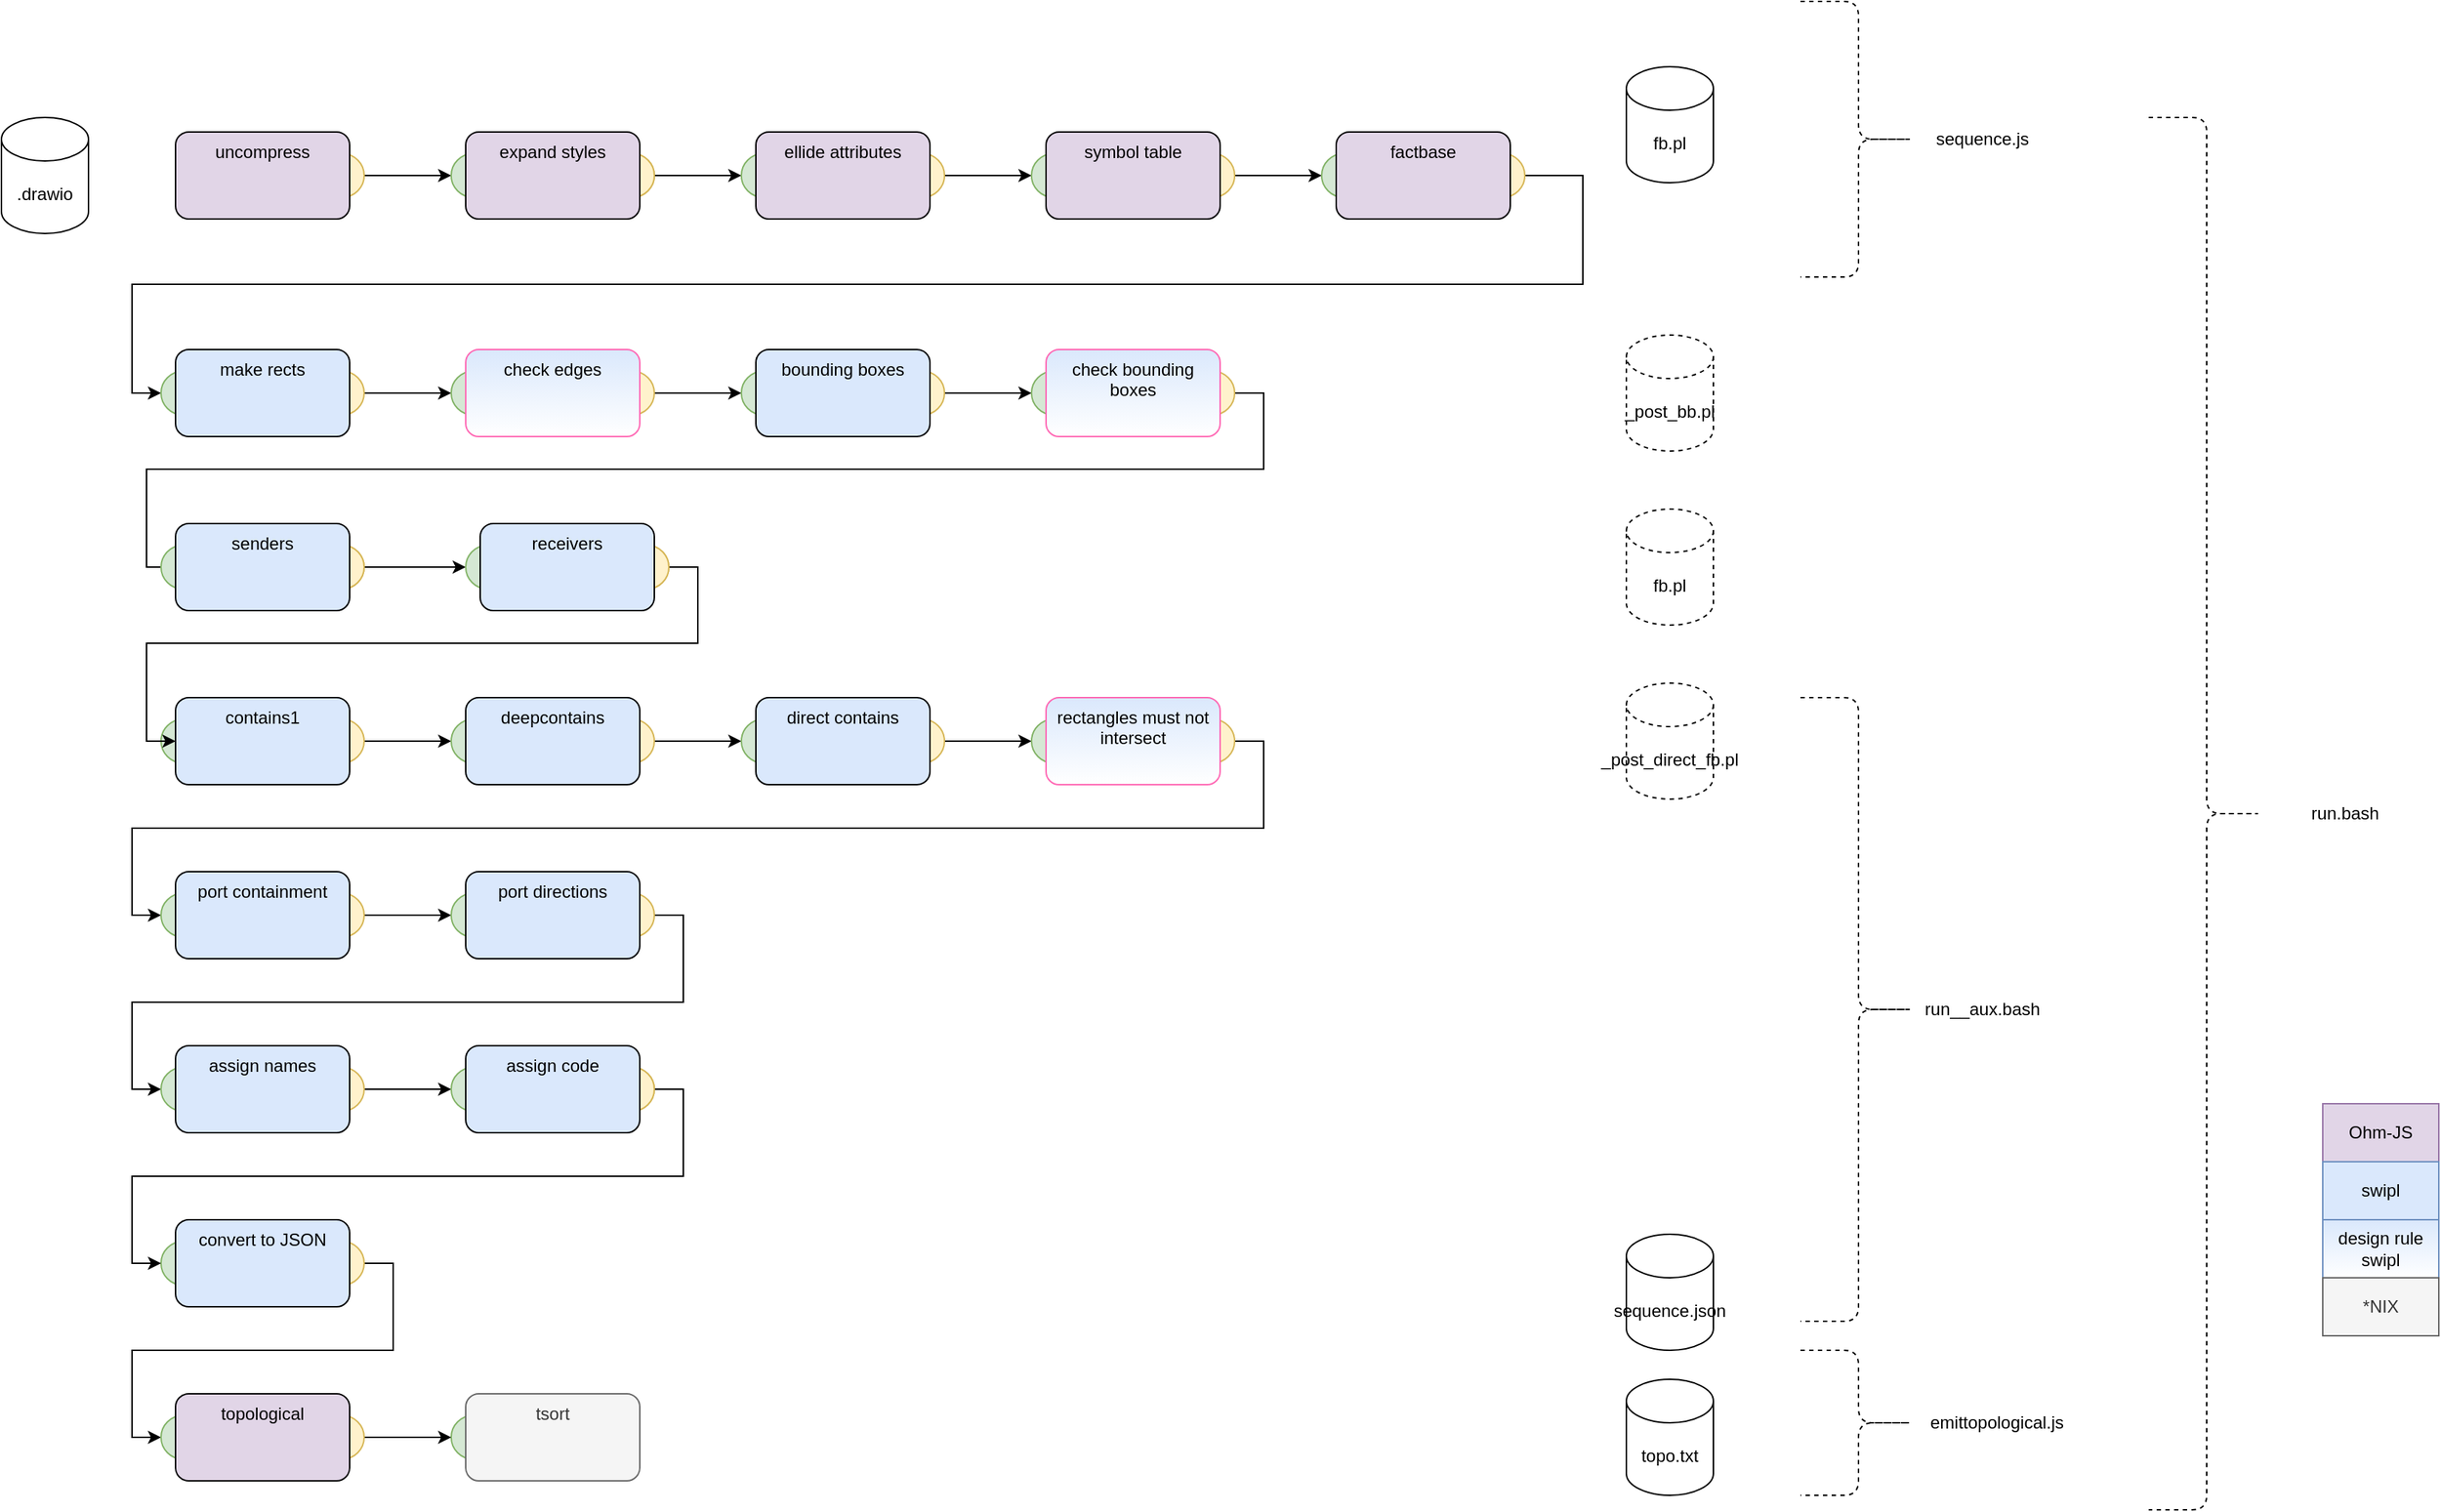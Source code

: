 <mxfile version="14.6.13" type="device"><diagram id="ZqXf5tlM1mfwnZKgCZ9A" name="Page-1"><mxGraphModel dx="1106" dy="776" grid="1" gridSize="10" guides="1" tooltips="1" connect="1" arrows="1" fold="1" page="1" pageScale="1" pageWidth="1100" pageHeight="850" math="0" shadow="0"><root><mxCell id="0"/><mxCell id="1" parent="0"/><mxCell id="-kzl4sf7YSM1qK6IzmQz-1" value=".drawio" style="shape=cylinder3;whiteSpace=wrap;html=1;boundedLbl=1;backgroundOutline=1;size=15;" parent="1" vertex="1"><mxGeometry x="80" y="160" width="60" height="80" as="geometry"/></mxCell><mxCell id="-kzl4sf7YSM1qK6IzmQz-79" style="edgeStyle=orthogonalEdgeStyle;rounded=0;orthogonalLoop=1;jettySize=auto;html=1;entryX=0;entryY=0.5;entryDx=0;entryDy=0;" parent="1" source="-kzl4sf7YSM1qK6IzmQz-3" target="-kzl4sf7YSM1qK6IzmQz-47" edge="1"><mxGeometry relative="1" as="geometry"/></mxCell><mxCell id="-kzl4sf7YSM1qK6IzmQz-78" style="edgeStyle=orthogonalEdgeStyle;rounded=0;orthogonalLoop=1;jettySize=auto;html=1;exitX=1;exitY=0.5;exitDx=0;exitDy=0;" parent="1" source="-kzl4sf7YSM1qK6IzmQz-41" target="-kzl4sf7YSM1qK6IzmQz-46" edge="1"><mxGeometry relative="1" as="geometry"/></mxCell><mxCell id="-kzl4sf7YSM1qK6IzmQz-41" value="" style="ellipse;whiteSpace=wrap;html=1;aspect=fixed;fillColor=#fff2cc;align=center;strokeColor=#d6b656;textOpacity=50;verticalAlign=top;" parent="1" vertex="1"><mxGeometry x="300" y="185" width="30" height="30" as="geometry"/></mxCell><mxCell id="-kzl4sf7YSM1qK6IzmQz-42" value="" style="ellipse;whiteSpace=wrap;html=1;aspect=fixed;fillColor=#fff2cc;align=center;strokeColor=#d6b656;textOpacity=50;verticalAlign=top;" parent="1" vertex="1"><mxGeometry x="500" y="185" width="30" height="30" as="geometry"/></mxCell><mxCell id="-kzl4sf7YSM1qK6IzmQz-81" style="edgeStyle=orthogonalEdgeStyle;rounded=0;orthogonalLoop=1;jettySize=auto;html=1;exitX=1;exitY=0.5;exitDx=0;exitDy=0;entryX=0;entryY=0.5;entryDx=0;entryDy=0;" parent="1" source="-kzl4sf7YSM1qK6IzmQz-43" target="-kzl4sf7YSM1qK6IzmQz-48" edge="1"><mxGeometry relative="1" as="geometry"/></mxCell><mxCell id="-kzl4sf7YSM1qK6IzmQz-43" value="" style="ellipse;whiteSpace=wrap;html=1;aspect=fixed;fillColor=#fff2cc;align=center;strokeColor=#d6b656;textOpacity=50;verticalAlign=top;" parent="1" vertex="1"><mxGeometry x="700" y="185" width="30" height="30" as="geometry"/></mxCell><mxCell id="22RzQ18ZJ9e8wVaJ7EEX-2" style="edgeStyle=orthogonalEdgeStyle;rounded=0;orthogonalLoop=1;jettySize=auto;html=1;exitX=1;exitY=0.5;exitDx=0;exitDy=0;entryX=0;entryY=0.5;entryDx=0;entryDy=0;" edge="1" parent="1" source="-kzl4sf7YSM1qK6IzmQz-44" target="-kzl4sf7YSM1qK6IzmQz-49"><mxGeometry relative="1" as="geometry"/></mxCell><mxCell id="-kzl4sf7YSM1qK6IzmQz-44" value="" style="ellipse;whiteSpace=wrap;html=1;aspect=fixed;fillColor=#fff2cc;align=center;strokeColor=#d6b656;textOpacity=50;verticalAlign=top;" parent="1" vertex="1"><mxGeometry x="900" y="185" width="30" height="30" as="geometry"/></mxCell><mxCell id="-kzl4sf7YSM1qK6IzmQz-100" style="edgeStyle=orthogonalEdgeStyle;rounded=0;orthogonalLoop=1;jettySize=auto;html=1;exitX=1;exitY=0.5;exitDx=0;exitDy=0;entryX=0;entryY=0.5;entryDx=0;entryDy=0;" parent="1" source="-kzl4sf7YSM1qK6IzmQz-45" target="-kzl4sf7YSM1qK6IzmQz-54" edge="1"><mxGeometry relative="1" as="geometry"><Array as="points"><mxPoint x="1170" y="200"/><mxPoint x="1170" y="275"/><mxPoint x="170" y="275"/><mxPoint x="170" y="350"/></Array></mxGeometry></mxCell><mxCell id="-kzl4sf7YSM1qK6IzmQz-45" value="" style="ellipse;whiteSpace=wrap;html=1;aspect=fixed;fillColor=#fff2cc;align=center;strokeColor=#d6b656;textOpacity=50;verticalAlign=top;" parent="1" vertex="1"><mxGeometry x="1100" y="185" width="30" height="30" as="geometry"/></mxCell><mxCell id="-kzl4sf7YSM1qK6IzmQz-46" value="" style="ellipse;whiteSpace=wrap;html=1;aspect=fixed;fillColor=#d5e8d4;align=center;strokeColor=#82b366;textOpacity=50;verticalAlign=top;" parent="1" vertex="1"><mxGeometry x="390" y="185" width="30" height="30" as="geometry"/></mxCell><mxCell id="-kzl4sf7YSM1qK6IzmQz-47" value="" style="ellipse;whiteSpace=wrap;html=1;aspect=fixed;fillColor=#d5e8d4;align=center;strokeColor=#82b366;textOpacity=50;verticalAlign=top;" parent="1" vertex="1"><mxGeometry x="590" y="185" width="30" height="30" as="geometry"/></mxCell><mxCell id="-kzl4sf7YSM1qK6IzmQz-48" value="" style="ellipse;whiteSpace=wrap;html=1;aspect=fixed;fillColor=#d5e8d4;align=center;strokeColor=#82b366;textOpacity=50;verticalAlign=top;" parent="1" vertex="1"><mxGeometry x="790" y="185" width="30" height="30" as="geometry"/></mxCell><mxCell id="-kzl4sf7YSM1qK6IzmQz-49" value="" style="ellipse;whiteSpace=wrap;html=1;aspect=fixed;fillColor=#d5e8d4;align=center;strokeColor=#82b366;textOpacity=50;verticalAlign=top;" parent="1" vertex="1"><mxGeometry x="990" y="185" width="30" height="30" as="geometry"/></mxCell><mxCell id="-kzl4sf7YSM1qK6IzmQz-83" style="edgeStyle=orthogonalEdgeStyle;rounded=0;orthogonalLoop=1;jettySize=auto;html=1;exitX=1;exitY=0.5;exitDx=0;exitDy=0;entryX=0;entryY=0.5;entryDx=0;entryDy=0;" parent="1" source="-kzl4sf7YSM1qK6IzmQz-50" target="-kzl4sf7YSM1qK6IzmQz-55" edge="1"><mxGeometry relative="1" as="geometry"/></mxCell><mxCell id="-kzl4sf7YSM1qK6IzmQz-50" value="" style="ellipse;whiteSpace=wrap;html=1;aspect=fixed;fillColor=#fff2cc;align=center;strokeColor=#d6b656;textOpacity=50;verticalAlign=top;" parent="1" vertex="1"><mxGeometry x="300" y="335" width="30" height="30" as="geometry"/></mxCell><mxCell id="-kzl4sf7YSM1qK6IzmQz-85" style="edgeStyle=orthogonalEdgeStyle;rounded=0;orthogonalLoop=1;jettySize=auto;html=1;exitX=1;exitY=0.5;exitDx=0;exitDy=0;entryX=0;entryY=0.5;entryDx=0;entryDy=0;" parent="1" source="-kzl4sf7YSM1qK6IzmQz-51" target="-kzl4sf7YSM1qK6IzmQz-56" edge="1"><mxGeometry relative="1" as="geometry"/></mxCell><mxCell id="-kzl4sf7YSM1qK6IzmQz-51" value="" style="ellipse;whiteSpace=wrap;html=1;aspect=fixed;fillColor=#fff2cc;align=center;strokeColor=#d6b656;textOpacity=50;verticalAlign=top;" parent="1" vertex="1"><mxGeometry x="500" y="335" width="30" height="30" as="geometry"/></mxCell><mxCell id="-kzl4sf7YSM1qK6IzmQz-87" style="edgeStyle=orthogonalEdgeStyle;rounded=0;orthogonalLoop=1;jettySize=auto;html=1;exitX=1;exitY=0.5;exitDx=0;exitDy=0;" parent="1" source="-kzl4sf7YSM1qK6IzmQz-52" target="-kzl4sf7YSM1qK6IzmQz-57" edge="1"><mxGeometry relative="1" as="geometry"/></mxCell><mxCell id="-kzl4sf7YSM1qK6IzmQz-52" value="" style="ellipse;whiteSpace=wrap;html=1;aspect=fixed;fillColor=#fff2cc;align=center;strokeColor=#d6b656;textOpacity=50;verticalAlign=top;" parent="1" vertex="1"><mxGeometry x="700" y="335" width="30" height="30" as="geometry"/></mxCell><mxCell id="-kzl4sf7YSM1qK6IzmQz-139" style="edgeStyle=orthogonalEdgeStyle;rounded=0;orthogonalLoop=1;jettySize=auto;html=1;exitX=1;exitY=0.5;exitDx=0;exitDy=0;entryX=0;entryY=0.5;entryDx=0;entryDy=0;" parent="1" source="-kzl4sf7YSM1qK6IzmQz-53" target="-kzl4sf7YSM1qK6IzmQz-114" edge="1"><mxGeometry relative="1" as="geometry"/></mxCell><mxCell id="-kzl4sf7YSM1qK6IzmQz-53" value="" style="ellipse;whiteSpace=wrap;html=1;aspect=fixed;fillColor=#fff2cc;align=center;strokeColor=#d6b656;textOpacity=50;verticalAlign=top;" parent="1" vertex="1"><mxGeometry x="900" y="335" width="30" height="30" as="geometry"/></mxCell><mxCell id="-kzl4sf7YSM1qK6IzmQz-54" value="" style="ellipse;whiteSpace=wrap;html=1;aspect=fixed;fillColor=#d5e8d4;align=center;strokeColor=#82b366;textOpacity=50;verticalAlign=top;" parent="1" vertex="1"><mxGeometry x="190" y="335" width="30" height="30" as="geometry"/></mxCell><mxCell id="-kzl4sf7YSM1qK6IzmQz-55" value="" style="ellipse;whiteSpace=wrap;html=1;aspect=fixed;fillColor=#d5e8d4;align=center;strokeColor=#82b366;textOpacity=50;verticalAlign=top;" parent="1" vertex="1"><mxGeometry x="390" y="335" width="30" height="30" as="geometry"/></mxCell><mxCell id="-kzl4sf7YSM1qK6IzmQz-56" value="" style="ellipse;whiteSpace=wrap;html=1;aspect=fixed;fillColor=#d5e8d4;align=center;strokeColor=#82b366;textOpacity=50;verticalAlign=top;" parent="1" vertex="1"><mxGeometry x="590" y="335" width="30" height="30" as="geometry"/></mxCell><mxCell id="-kzl4sf7YSM1qK6IzmQz-57" value="" style="ellipse;whiteSpace=wrap;html=1;aspect=fixed;fillColor=#d5e8d4;align=center;strokeColor=#82b366;textOpacity=50;verticalAlign=top;" parent="1" vertex="1"><mxGeometry x="790" y="335" width="30" height="30" as="geometry"/></mxCell><mxCell id="-kzl4sf7YSM1qK6IzmQz-88" style="edgeStyle=orthogonalEdgeStyle;rounded=0;orthogonalLoop=1;jettySize=auto;html=1;exitX=1;exitY=0.5;exitDx=0;exitDy=0;entryX=0;entryY=0.5;entryDx=0;entryDy=0;" parent="1" source="-kzl4sf7YSM1qK6IzmQz-58" target="-kzl4sf7YSM1qK6IzmQz-63" edge="1"><mxGeometry relative="1" as="geometry"/></mxCell><mxCell id="-kzl4sf7YSM1qK6IzmQz-58" value="" style="ellipse;whiteSpace=wrap;html=1;aspect=fixed;fillColor=#fff2cc;align=center;strokeColor=#d6b656;textOpacity=50;verticalAlign=top;" parent="1" vertex="1"><mxGeometry x="300" y="575" width="30" height="30" as="geometry"/></mxCell><mxCell id="-kzl4sf7YSM1qK6IzmQz-91" style="edgeStyle=orthogonalEdgeStyle;rounded=0;orthogonalLoop=1;jettySize=auto;html=1;exitX=1;exitY=0.5;exitDx=0;exitDy=0;entryX=0;entryY=0.5;entryDx=0;entryDy=0;" parent="1" source="-kzl4sf7YSM1qK6IzmQz-59" target="-kzl4sf7YSM1qK6IzmQz-64" edge="1"><mxGeometry relative="1" as="geometry"/></mxCell><mxCell id="-kzl4sf7YSM1qK6IzmQz-59" value="" style="ellipse;whiteSpace=wrap;html=1;aspect=fixed;fillColor=#fff2cc;align=center;strokeColor=#d6b656;textOpacity=50;verticalAlign=top;" parent="1" vertex="1"><mxGeometry x="500" y="575" width="30" height="30" as="geometry"/></mxCell><mxCell id="-kzl4sf7YSM1qK6IzmQz-92" style="edgeStyle=orthogonalEdgeStyle;rounded=0;orthogonalLoop=1;jettySize=auto;html=1;exitX=1;exitY=0.5;exitDx=0;exitDy=0;entryX=0;entryY=0.5;entryDx=0;entryDy=0;" parent="1" source="-kzl4sf7YSM1qK6IzmQz-60" target="-kzl4sf7YSM1qK6IzmQz-65" edge="1"><mxGeometry relative="1" as="geometry"/></mxCell><mxCell id="-kzl4sf7YSM1qK6IzmQz-60" value="" style="ellipse;whiteSpace=wrap;html=1;aspect=fixed;fillColor=#fff2cc;align=center;strokeColor=#d6b656;textOpacity=50;verticalAlign=top;" parent="1" vertex="1"><mxGeometry x="700" y="575" width="30" height="30" as="geometry"/></mxCell><mxCell id="-kzl4sf7YSM1qK6IzmQz-98" style="edgeStyle=orthogonalEdgeStyle;rounded=0;orthogonalLoop=1;jettySize=auto;html=1;exitX=1;exitY=0.5;exitDx=0;exitDy=0;entryX=0;entryY=0.5;entryDx=0;entryDy=0;" parent="1" source="-kzl4sf7YSM1qK6IzmQz-61" target="-kzl4sf7YSM1qK6IzmQz-68" edge="1"><mxGeometry relative="1" as="geometry"/></mxCell><mxCell id="-kzl4sf7YSM1qK6IzmQz-61" value="" style="ellipse;whiteSpace=wrap;html=1;aspect=fixed;fillColor=#fff2cc;align=center;strokeColor=#d6b656;textOpacity=50;verticalAlign=top;" parent="1" vertex="1"><mxGeometry x="900" y="575" width="30" height="30" as="geometry"/></mxCell><mxCell id="-kzl4sf7YSM1qK6IzmQz-62" value="" style="ellipse;whiteSpace=wrap;html=1;aspect=fixed;fillColor=#d5e8d4;align=center;strokeColor=#82b366;textOpacity=50;verticalAlign=top;" parent="1" vertex="1"><mxGeometry x="190" y="575" width="30" height="30" as="geometry"/></mxCell><mxCell id="-kzl4sf7YSM1qK6IzmQz-63" value="" style="ellipse;whiteSpace=wrap;html=1;aspect=fixed;fillColor=#d5e8d4;align=center;strokeColor=#82b366;textOpacity=50;verticalAlign=top;" parent="1" vertex="1"><mxGeometry x="390" y="575" width="30" height="30" as="geometry"/></mxCell><mxCell id="-kzl4sf7YSM1qK6IzmQz-64" value="" style="ellipse;whiteSpace=wrap;html=1;aspect=fixed;fillColor=#d5e8d4;align=center;strokeColor=#82b366;textOpacity=50;verticalAlign=top;" parent="1" vertex="1"><mxGeometry x="590" y="575" width="30" height="30" as="geometry"/></mxCell><mxCell id="-kzl4sf7YSM1qK6IzmQz-65" value="" style="ellipse;whiteSpace=wrap;html=1;aspect=fixed;fillColor=#d5e8d4;align=center;strokeColor=#82b366;textOpacity=50;verticalAlign=top;" parent="1" vertex="1"><mxGeometry x="790" y="575" width="30" height="30" as="geometry"/></mxCell><mxCell id="-kzl4sf7YSM1qK6IzmQz-93" style="edgeStyle=orthogonalEdgeStyle;rounded=0;orthogonalLoop=1;jettySize=auto;html=1;exitX=1;exitY=0.5;exitDx=0;exitDy=0;entryX=0;entryY=0.5;entryDx=0;entryDy=0;" parent="1" source="-kzl4sf7YSM1qK6IzmQz-66" target="-kzl4sf7YSM1qK6IzmQz-69" edge="1"><mxGeometry relative="1" as="geometry"/></mxCell><mxCell id="-kzl4sf7YSM1qK6IzmQz-66" value="" style="ellipse;whiteSpace=wrap;html=1;aspect=fixed;fillColor=#fff2cc;align=center;strokeColor=#d6b656;textOpacity=50;verticalAlign=top;" parent="1" vertex="1"><mxGeometry x="300" y="695" width="30" height="30" as="geometry"/></mxCell><mxCell id="-kzl4sf7YSM1qK6IzmQz-97" style="edgeStyle=orthogonalEdgeStyle;rounded=0;orthogonalLoop=1;jettySize=auto;html=1;exitX=1;exitY=0.5;exitDx=0;exitDy=0;entryX=0;entryY=0.5;entryDx=0;entryDy=0;" parent="1" source="-kzl4sf7YSM1qK6IzmQz-67" target="-kzl4sf7YSM1qK6IzmQz-72" edge="1"><mxGeometry relative="1" as="geometry"/></mxCell><mxCell id="-kzl4sf7YSM1qK6IzmQz-67" value="" style="ellipse;whiteSpace=wrap;html=1;aspect=fixed;fillColor=#fff2cc;align=center;strokeColor=#d6b656;textOpacity=50;verticalAlign=top;" parent="1" vertex="1"><mxGeometry x="500" y="695" width="30" height="30" as="geometry"/></mxCell><mxCell id="-kzl4sf7YSM1qK6IzmQz-68" value="" style="ellipse;whiteSpace=wrap;html=1;aspect=fixed;fillColor=#d5e8d4;align=center;strokeColor=#82b366;textOpacity=50;verticalAlign=top;" parent="1" vertex="1"><mxGeometry x="190" y="695" width="30" height="30" as="geometry"/></mxCell><mxCell id="-kzl4sf7YSM1qK6IzmQz-69" value="" style="ellipse;whiteSpace=wrap;html=1;aspect=fixed;fillColor=#d5e8d4;align=center;strokeColor=#82b366;textOpacity=50;verticalAlign=top;" parent="1" vertex="1"><mxGeometry x="390" y="695" width="30" height="30" as="geometry"/></mxCell><mxCell id="-kzl4sf7YSM1qK6IzmQz-94" style="edgeStyle=orthogonalEdgeStyle;rounded=0;orthogonalLoop=1;jettySize=auto;html=1;exitX=1;exitY=0.5;exitDx=0;exitDy=0;entryX=0;entryY=0.5;entryDx=0;entryDy=0;" parent="1" source="-kzl4sf7YSM1qK6IzmQz-70" target="-kzl4sf7YSM1qK6IzmQz-73" edge="1"><mxGeometry relative="1" as="geometry"/></mxCell><mxCell id="-kzl4sf7YSM1qK6IzmQz-70" value="" style="ellipse;whiteSpace=wrap;html=1;aspect=fixed;fillColor=#fff2cc;align=center;strokeColor=#d6b656;textOpacity=50;verticalAlign=top;" parent="1" vertex="1"><mxGeometry x="300" y="815" width="30" height="30" as="geometry"/></mxCell><mxCell id="-kzl4sf7YSM1qK6IzmQz-71" value="" style="ellipse;whiteSpace=wrap;html=1;aspect=fixed;fillColor=#fff2cc;align=center;strokeColor=#d6b656;textOpacity=50;verticalAlign=top;" parent="1" vertex="1"><mxGeometry x="500" y="815" width="30" height="30" as="geometry"/></mxCell><mxCell id="-kzl4sf7YSM1qK6IzmQz-72" value="" style="ellipse;whiteSpace=wrap;html=1;aspect=fixed;fillColor=#d5e8d4;align=center;strokeColor=#82b366;textOpacity=50;verticalAlign=top;" parent="1" vertex="1"><mxGeometry x="190" y="815" width="30" height="30" as="geometry"/></mxCell><mxCell id="-kzl4sf7YSM1qK6IzmQz-73" value="" style="ellipse;whiteSpace=wrap;html=1;aspect=fixed;fillColor=#d5e8d4;align=center;strokeColor=#82b366;textOpacity=50;verticalAlign=top;" parent="1" vertex="1"><mxGeometry x="390" y="815" width="30" height="30" as="geometry"/></mxCell><mxCell id="-kzl4sf7YSM1qK6IzmQz-95" style="edgeStyle=orthogonalEdgeStyle;rounded=0;orthogonalLoop=1;jettySize=auto;html=1;exitX=1;exitY=0.5;exitDx=0;exitDy=0;entryX=0;entryY=0.5;entryDx=0;entryDy=0;" parent="1" source="-kzl4sf7YSM1qK6IzmQz-74" target="-kzl4sf7YSM1qK6IzmQz-77" edge="1"><mxGeometry relative="1" as="geometry"/></mxCell><mxCell id="-kzl4sf7YSM1qK6IzmQz-74" value="" style="ellipse;whiteSpace=wrap;html=1;aspect=fixed;fillColor=#fff2cc;align=center;strokeColor=#d6b656;textOpacity=50;verticalAlign=top;" parent="1" vertex="1"><mxGeometry x="300" y="935" width="30" height="30" as="geometry"/></mxCell><mxCell id="-kzl4sf7YSM1qK6IzmQz-76" value="" style="ellipse;whiteSpace=wrap;html=1;aspect=fixed;fillColor=#d5e8d4;align=center;strokeColor=#82b366;textOpacity=50;verticalAlign=top;" parent="1" vertex="1"><mxGeometry x="190" y="935" width="30" height="30" as="geometry"/></mxCell><mxCell id="-kzl4sf7YSM1qK6IzmQz-77" value="" style="ellipse;whiteSpace=wrap;html=1;aspect=fixed;fillColor=#d5e8d4;align=center;strokeColor=#82b366;textOpacity=50;verticalAlign=top;" parent="1" vertex="1"><mxGeometry x="190" y="1055" width="30" height="30" as="geometry"/></mxCell><mxCell id="-kzl4sf7YSM1qK6IzmQz-101" value="topo.txt" style="shape=cylinder3;whiteSpace=wrap;html=1;boundedLbl=1;backgroundOutline=1;size=15;" parent="1" vertex="1"><mxGeometry x="1200" y="1030" width="60" height="80" as="geometry"/></mxCell><mxCell id="-kzl4sf7YSM1qK6IzmQz-102" value="Ohm-JS" style="rounded=0;whiteSpace=wrap;html=1;fillColor=#e1d5e7;strokeColor=#9673a6;" parent="1" vertex="1"><mxGeometry x="1680" y="840" width="80" height="40" as="geometry"/></mxCell><mxCell id="-kzl4sf7YSM1qK6IzmQz-103" value="swipl" style="rounded=0;whiteSpace=wrap;html=1;fillColor=#dae8fc;strokeColor=#6c8ebf;" parent="1" vertex="1"><mxGeometry x="1680" y="880" width="80" height="40" as="geometry"/></mxCell><mxCell id="-kzl4sf7YSM1qK6IzmQz-104" value="design rule swipl" style="rounded=0;whiteSpace=wrap;html=1;strokeColor=#6c8ebf;fillColor=#dae8fc;gradientColor=#ffffff;" parent="1" vertex="1"><mxGeometry x="1680" y="920" width="80" height="40" as="geometry"/></mxCell><mxCell id="-kzl4sf7YSM1qK6IzmQz-37" value="convert to JSON" style="rounded=1;whiteSpace=wrap;html=1;fillColor=#dae8fc;verticalAlign=top;" parent="1" vertex="1"><mxGeometry x="200" y="920" width="120" height="60" as="geometry"/></mxCell><mxCell id="-kzl4sf7YSM1qK6IzmQz-142" style="edgeStyle=orthogonalEdgeStyle;rounded=0;orthogonalLoop=1;jettySize=auto;html=1;exitX=1;exitY=0.5;exitDx=0;exitDy=0;entryX=0;entryY=0.5;entryDx=0;entryDy=0;" parent="1" source="-kzl4sf7YSM1qK6IzmQz-105" target="-kzl4sf7YSM1qK6IzmQz-76" edge="1"><mxGeometry relative="1" as="geometry"/></mxCell><mxCell id="-kzl4sf7YSM1qK6IzmQz-105" value="" style="ellipse;whiteSpace=wrap;html=1;aspect=fixed;fillColor=#fff2cc;align=center;strokeColor=#d6b656;textOpacity=50;verticalAlign=top;" parent="1" vertex="1"><mxGeometry x="500" y="815" width="30" height="30" as="geometry"/></mxCell><mxCell id="-kzl4sf7YSM1qK6IzmQz-29" value="port containment" style="rounded=1;whiteSpace=wrap;html=1;fillColor=#dae8fc;verticalAlign=top;" parent="1" vertex="1"><mxGeometry x="200" y="680" width="120" height="60" as="geometry"/></mxCell><mxCell id="-kzl4sf7YSM1qK6IzmQz-30" value="port directions" style="rounded=1;whiteSpace=wrap;html=1;fillColor=#dae8fc;verticalAlign=top;" parent="1" vertex="1"><mxGeometry x="400" y="680" width="120" height="60" as="geometry"/></mxCell><mxCell id="-kzl4sf7YSM1qK6IzmQz-33" value="assign names" style="rounded=1;whiteSpace=wrap;html=1;fillColor=#dae8fc;verticalAlign=top;" parent="1" vertex="1"><mxGeometry x="200" y="800" width="120" height="60" as="geometry"/></mxCell><mxCell id="-kzl4sf7YSM1qK6IzmQz-34" value="assign code" style="rounded=1;whiteSpace=wrap;html=1;fillColor=#dae8fc;verticalAlign=top;" parent="1" vertex="1"><mxGeometry x="400" y="800" width="120" height="60" as="geometry"/></mxCell><mxCell id="-kzl4sf7YSM1qK6IzmQz-2" value="uncompress" style="rounded=1;whiteSpace=wrap;html=1;fillColor=#e1d5e7;verticalAlign=top;" parent="1" vertex="1"><mxGeometry x="200" y="170" width="120" height="60" as="geometry"/></mxCell><mxCell id="-kzl4sf7YSM1qK6IzmQz-4" value="ellide attributes" style="rounded=1;whiteSpace=wrap;html=1;fillColor=#e1d5e7;verticalAlign=top;" parent="1" vertex="1"><mxGeometry x="600" y="170" width="120" height="60" as="geometry"/></mxCell><mxCell id="-kzl4sf7YSM1qK6IzmQz-5" value="symbol table" style="rounded=1;whiteSpace=wrap;html=1;fillColor=#e1d5e7;verticalAlign=top;" parent="1" vertex="1"><mxGeometry x="800" y="170" width="120" height="60" as="geometry"/></mxCell><mxCell id="-kzl4sf7YSM1qK6IzmQz-6" value="factbase" style="rounded=1;whiteSpace=wrap;html=1;fillColor=#e1d5e7;verticalAlign=top;" parent="1" vertex="1"><mxGeometry x="1000" y="170" width="120" height="60" as="geometry"/></mxCell><mxCell id="-kzl4sf7YSM1qK6IzmQz-12" value="make rects" style="rounded=1;whiteSpace=wrap;html=1;fillColor=#dae8fc;verticalAlign=top;" parent="1" vertex="1"><mxGeometry x="200" y="320" width="120" height="60" as="geometry"/></mxCell><mxCell id="-kzl4sf7YSM1qK6IzmQz-13" value="check edges" style="rounded=1;whiteSpace=wrap;html=1;verticalAlign=top;fillColor=#dae8fc;gradientColor=#ffffff;strokeColor=#FF66B3;" parent="1" vertex="1"><mxGeometry x="400" y="320" width="120" height="60" as="geometry"/></mxCell><mxCell id="-kzl4sf7YSM1qK6IzmQz-14" value="bounding boxes" style="rounded=1;whiteSpace=wrap;html=1;fillColor=#dae8fc;verticalAlign=top;" parent="1" vertex="1"><mxGeometry x="600" y="320" width="120" height="60" as="geometry"/></mxCell><mxCell id="-kzl4sf7YSM1qK6IzmQz-15" value="check bounding boxes" style="rounded=1;whiteSpace=wrap;html=1;verticalAlign=top;fillColor=#dae8fc;gradientColor=#ffffff;strokeColor=#FF66B3;" parent="1" vertex="1"><mxGeometry x="800" y="320" width="120" height="60" as="geometry"/></mxCell><mxCell id="-kzl4sf7YSM1qK6IzmQz-20" value="contains1" style="rounded=1;whiteSpace=wrap;html=1;fillColor=#dae8fc;verticalAlign=top;" parent="1" vertex="1"><mxGeometry x="200" y="560" width="120" height="60" as="geometry"/></mxCell><mxCell id="-kzl4sf7YSM1qK6IzmQz-21" value="deepcontains" style="rounded=1;whiteSpace=wrap;html=1;fillColor=#dae8fc;verticalAlign=top;" parent="1" vertex="1"><mxGeometry x="400" y="560" width="120" height="60" as="geometry"/></mxCell><mxCell id="-kzl4sf7YSM1qK6IzmQz-22" value="direct contains" style="rounded=1;whiteSpace=wrap;html=1;fillColor=#dae8fc;verticalAlign=top;" parent="1" vertex="1"><mxGeometry x="600" y="560" width="120" height="60" as="geometry"/></mxCell><mxCell id="-kzl4sf7YSM1qK6IzmQz-26" value="rectangles must not intersect" style="rounded=1;whiteSpace=wrap;html=1;verticalAlign=top;fillColor=#dae8fc;gradientColor=#ffffff;strokeColor=#FF66B3;" parent="1" vertex="1"><mxGeometry x="800" y="560" width="120" height="60" as="geometry"/></mxCell><mxCell id="-kzl4sf7YSM1qK6IzmQz-107" value="sequence.json" style="shape=cylinder3;whiteSpace=wrap;html=1;boundedLbl=1;backgroundOutline=1;size=15;" parent="1" vertex="1"><mxGeometry x="1200" y="930" width="60" height="80" as="geometry"/></mxCell><mxCell id="-kzl4sf7YSM1qK6IzmQz-108" value="fb.pl" style="shape=cylinder3;whiteSpace=wrap;html=1;boundedLbl=1;backgroundOutline=1;size=15;" parent="1" vertex="1"><mxGeometry x="1200" y="125" width="60" height="80" as="geometry"/></mxCell><mxCell id="-kzl4sf7YSM1qK6IzmQz-109" value="_post_bb.pl" style="shape=cylinder3;whiteSpace=wrap;html=1;boundedLbl=1;backgroundOutline=1;size=15;dashed=1;" parent="1" vertex="1"><mxGeometry x="1200" y="310" width="60" height="80" as="geometry"/></mxCell><mxCell id="-kzl4sf7YSM1qK6IzmQz-110" value="_post_direct_fb.pl" style="shape=cylinder3;whiteSpace=wrap;html=1;boundedLbl=1;backgroundOutline=1;size=15;dashed=1;" parent="1" vertex="1"><mxGeometry x="1200" y="550" width="60" height="80" as="geometry"/></mxCell><mxCell id="-kzl4sf7YSM1qK6IzmQz-111" value="" style="ellipse;whiteSpace=wrap;html=1;aspect=fixed;fillColor=#fff2cc;align=center;strokeColor=#d6b656;textOpacity=50;verticalAlign=top;" parent="1" vertex="1"><mxGeometry x="300" y="455" width="30" height="30" as="geometry"/></mxCell><mxCell id="-kzl4sf7YSM1qK6IzmQz-112" value="" style="ellipse;whiteSpace=wrap;html=1;aspect=fixed;fillColor=#d5e8d4;align=center;strokeColor=#82b366;textOpacity=50;verticalAlign=top;" parent="1" vertex="1"><mxGeometry x="190" y="455" width="30" height="30" as="geometry"/></mxCell><mxCell id="-kzl4sf7YSM1qK6IzmQz-119" style="edgeStyle=orthogonalEdgeStyle;rounded=0;orthogonalLoop=1;jettySize=auto;html=1;exitX=1;exitY=0.5;exitDx=0;exitDy=0;entryX=0;entryY=0.5;entryDx=0;entryDy=0;" parent="1" source="-kzl4sf7YSM1qK6IzmQz-113" target="-kzl4sf7YSM1qK6IzmQz-116" edge="1"><mxGeometry relative="1" as="geometry"/></mxCell><mxCell id="-kzl4sf7YSM1qK6IzmQz-113" value="" style="ellipse;whiteSpace=wrap;html=1;aspect=fixed;fillColor=#fff2cc;align=center;strokeColor=#d6b656;textOpacity=50;verticalAlign=top;" parent="1" vertex="1"><mxGeometry x="300" y="455" width="30" height="30" as="geometry"/></mxCell><mxCell id="-kzl4sf7YSM1qK6IzmQz-114" value="senders" style="rounded=1;whiteSpace=wrap;html=1;fillColor=#dae8fc;verticalAlign=top;" parent="1" vertex="1"><mxGeometry x="200" y="440" width="120" height="60" as="geometry"/></mxCell><mxCell id="-kzl4sf7YSM1qK6IzmQz-115" value="" style="ellipse;whiteSpace=wrap;html=1;aspect=fixed;fillColor=#fff2cc;align=center;strokeColor=#d6b656;textOpacity=50;verticalAlign=top;" parent="1" vertex="1"><mxGeometry x="510" y="455" width="30" height="30" as="geometry"/></mxCell><mxCell id="-kzl4sf7YSM1qK6IzmQz-116" value="" style="ellipse;whiteSpace=wrap;html=1;aspect=fixed;fillColor=#d5e8d4;align=center;strokeColor=#82b366;textOpacity=50;verticalAlign=top;" parent="1" vertex="1"><mxGeometry x="400" y="455" width="30" height="30" as="geometry"/></mxCell><mxCell id="-kzl4sf7YSM1qK6IzmQz-141" style="edgeStyle=orthogonalEdgeStyle;rounded=0;orthogonalLoop=1;jettySize=auto;html=1;exitX=1;exitY=0.5;exitDx=0;exitDy=0;entryX=0;entryY=0.5;entryDx=0;entryDy=0;" parent="1" source="-kzl4sf7YSM1qK6IzmQz-117" target="-kzl4sf7YSM1qK6IzmQz-20" edge="1"><mxGeometry relative="1" as="geometry"/></mxCell><mxCell id="-kzl4sf7YSM1qK6IzmQz-117" value="" style="ellipse;whiteSpace=wrap;html=1;aspect=fixed;fillColor=#fff2cc;align=center;strokeColor=#d6b656;textOpacity=50;verticalAlign=top;" parent="1" vertex="1"><mxGeometry x="510" y="455" width="30" height="30" as="geometry"/></mxCell><mxCell id="-kzl4sf7YSM1qK6IzmQz-118" value="receivers" style="rounded=1;whiteSpace=wrap;html=1;fillColor=#dae8fc;verticalAlign=top;" parent="1" vertex="1"><mxGeometry x="410" y="440" width="120" height="60" as="geometry"/></mxCell><mxCell id="-kzl4sf7YSM1qK6IzmQz-123" value="" style="ellipse;whiteSpace=wrap;html=1;aspect=fixed;fillColor=#fff2cc;align=center;strokeColor=#d6b656;textOpacity=50;verticalAlign=top;" parent="1" vertex="1"><mxGeometry x="500" y="185" width="30" height="30" as="geometry"/></mxCell><mxCell id="-kzl4sf7YSM1qK6IzmQz-3" value="expand styles" style="rounded=1;whiteSpace=wrap;html=1;fillColor=#e1d5e7;verticalAlign=top;" parent="1" vertex="1"><mxGeometry x="400" y="170" width="120" height="60" as="geometry"/></mxCell><mxCell id="-kzl4sf7YSM1qK6IzmQz-126" value="" style="shape=curlyBracket;whiteSpace=wrap;html=1;rounded=1;flipH=1;dashed=1;fillColor=#CCFFFF;gradientColor=#ffffff;" parent="1" vertex="1"><mxGeometry x="1320" y="560" width="80" height="430" as="geometry"/></mxCell><mxCell id="-kzl4sf7YSM1qK6IzmQz-127" value="" style="shape=curlyBracket;whiteSpace=wrap;html=1;rounded=1;flipH=1;dashed=1;fillColor=#CCFFFF;gradientColor=#ffffff;" parent="1" vertex="1"><mxGeometry x="1320" y="1010" width="80" height="100" as="geometry"/></mxCell><mxCell id="-kzl4sf7YSM1qK6IzmQz-128" value="" style="shape=curlyBracket;whiteSpace=wrap;html=1;rounded=1;flipH=1;dashed=1;fillColor=#CCFFFF;gradientColor=#ffffff;" parent="1" vertex="1"><mxGeometry x="1320" y="80" width="80" height="190" as="geometry"/></mxCell><mxCell id="-kzl4sf7YSM1qK6IzmQz-129" value="run__aux.bash" style="text;html=1;align=center;verticalAlign=middle;resizable=0;points=[];autosize=1;strokeColor=none;" parent="1" vertex="1"><mxGeometry x="1400" y="765" width="90" height="20" as="geometry"/></mxCell><mxCell id="-kzl4sf7YSM1qK6IzmQz-130" value="" style="shape=curlyBracket;whiteSpace=wrap;html=1;rounded=1;flipH=1;dashed=1;fillColor=#CCFFFF;gradientColor=#ffffff;" parent="1" vertex="1"><mxGeometry x="1560" y="160" width="80" height="960" as="geometry"/></mxCell><mxCell id="-kzl4sf7YSM1qK6IzmQz-131" value="run.bash" style="text;html=1;align=center;verticalAlign=middle;resizable=0;points=[];autosize=1;strokeColor=none;" parent="1" vertex="1"><mxGeometry x="1665" y="630" width="60" height="20" as="geometry"/></mxCell><mxCell id="-kzl4sf7YSM1qK6IzmQz-132" value="sequence.js" style="text;html=1;align=center;verticalAlign=middle;resizable=0;points=[];autosize=1;strokeColor=none;" parent="1" vertex="1"><mxGeometry x="1405" y="165" width="80" height="20" as="geometry"/></mxCell><mxCell id="-kzl4sf7YSM1qK6IzmQz-133" value="emittopological.js" style="text;html=1;align=center;verticalAlign=middle;resizable=0;points=[];autosize=1;strokeColor=none;" parent="1" vertex="1"><mxGeometry x="1400" y="1050" width="110" height="20" as="geometry"/></mxCell><mxCell id="-kzl4sf7YSM1qK6IzmQz-135" value="" style="ellipse;whiteSpace=wrap;html=1;aspect=fixed;fillColor=#d5e8d4;align=center;strokeColor=#82b366;textOpacity=50;verticalAlign=top;" parent="1" vertex="1"><mxGeometry x="390" y="1055" width="30" height="30" as="geometry"/></mxCell><mxCell id="-kzl4sf7YSM1qK6IzmQz-137" style="edgeStyle=orthogonalEdgeStyle;rounded=0;orthogonalLoop=1;jettySize=auto;html=1;exitX=1;exitY=0.5;exitDx=0;exitDy=0;entryX=0;entryY=0.5;entryDx=0;entryDy=0;" parent="1" source="-kzl4sf7YSM1qK6IzmQz-136" target="-kzl4sf7YSM1qK6IzmQz-135" edge="1"><mxGeometry relative="1" as="geometry"/></mxCell><mxCell id="-kzl4sf7YSM1qK6IzmQz-136" value="" style="ellipse;whiteSpace=wrap;html=1;aspect=fixed;fillColor=#fff2cc;align=center;strokeColor=#d6b656;textOpacity=50;verticalAlign=top;" parent="1" vertex="1"><mxGeometry x="300" y="1055" width="30" height="30" as="geometry"/></mxCell><mxCell id="-kzl4sf7YSM1qK6IzmQz-39" value="topological" style="rounded=1;whiteSpace=wrap;html=1;fillColor=#e1d5e7;verticalAlign=top;" parent="1" vertex="1"><mxGeometry x="200" y="1040" width="120" height="60" as="geometry"/></mxCell><mxCell id="-kzl4sf7YSM1qK6IzmQz-134" value="tsort" style="rounded=1;whiteSpace=wrap;html=1;fillColor=#f5f5f5;strokeColor=#666666;verticalAlign=top;fontColor=#333333;" parent="1" vertex="1"><mxGeometry x="400" y="1040" width="120" height="60" as="geometry"/></mxCell><mxCell id="-kzl4sf7YSM1qK6IzmQz-138" value="*NIX" style="rounded=0;whiteSpace=wrap;html=1;strokeColor=#666666;fillColor=#f5f5f5;fontColor=#333333;" parent="1" vertex="1"><mxGeometry x="1680" y="960" width="80" height="40" as="geometry"/></mxCell><mxCell id="-kzl4sf7YSM1qK6IzmQz-143" value="fb.pl" style="shape=cylinder3;whiteSpace=wrap;html=1;boundedLbl=1;backgroundOutline=1;size=15;dashed=1;" parent="1" vertex="1"><mxGeometry x="1200" y="430" width="60" height="80" as="geometry"/></mxCell></root></mxGraphModel></diagram></mxfile>